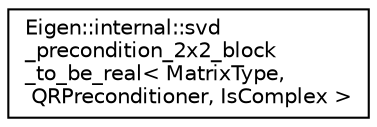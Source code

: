 digraph "Graphical Class Hierarchy"
{
  edge [fontname="Helvetica",fontsize="10",labelfontname="Helvetica",labelfontsize="10"];
  node [fontname="Helvetica",fontsize="10",shape=record];
  rankdir="LR";
  Node1 [label="Eigen::internal::svd\l_precondition_2x2_block\l_to_be_real\< MatrixType,\l QRPreconditioner, IsComplex \>",height=0.2,width=0.4,color="black", fillcolor="white", style="filled",URL="$struct_eigen_1_1internal_1_1svd__precondition__2x2__block__to__be__real.html"];
}
